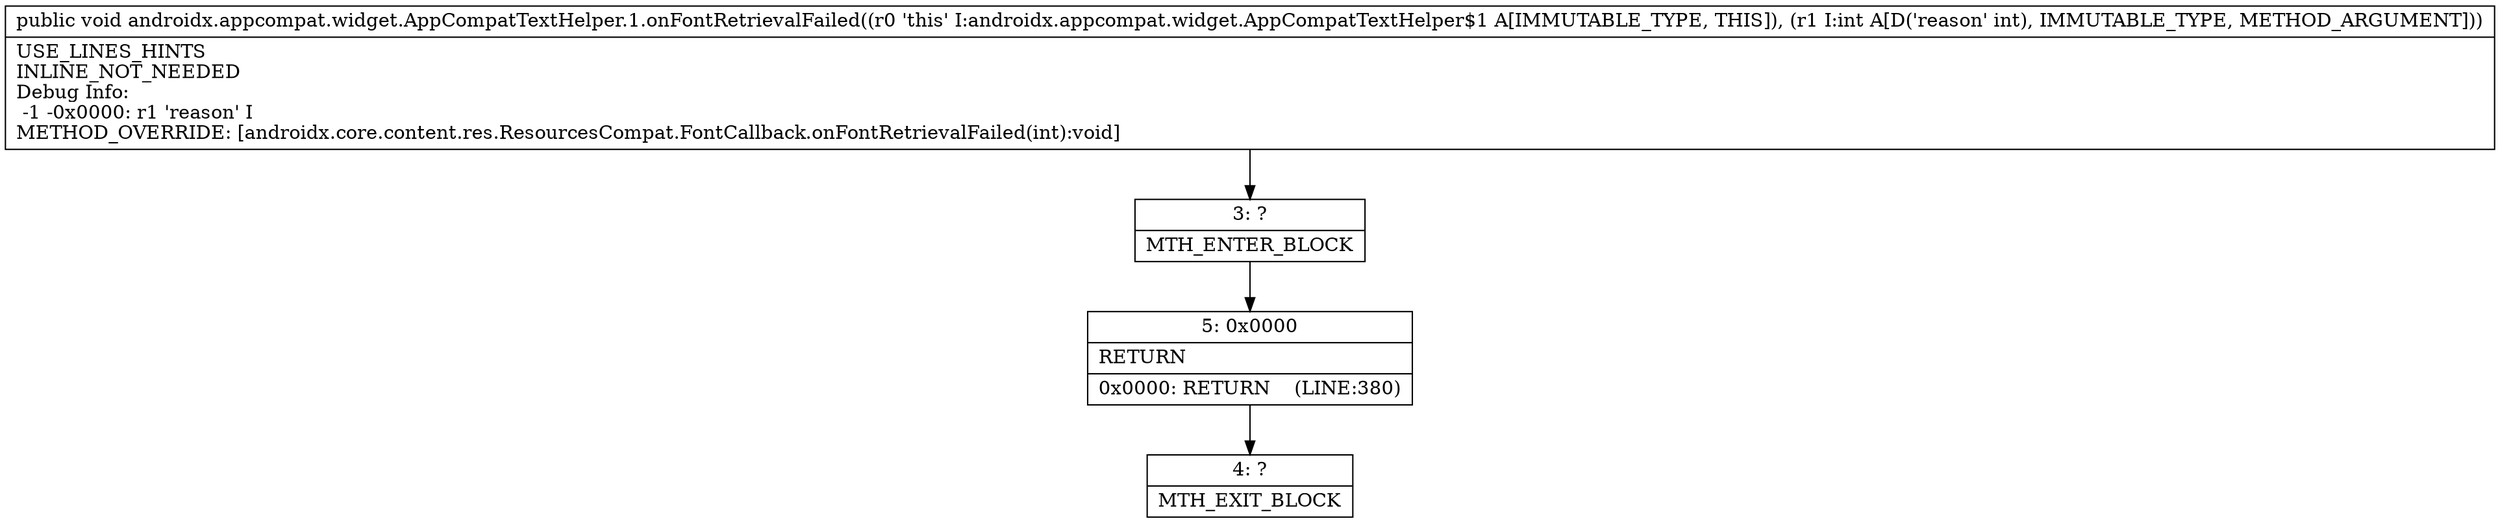 digraph "CFG forandroidx.appcompat.widget.AppCompatTextHelper.1.onFontRetrievalFailed(I)V" {
Node_3 [shape=record,label="{3\:\ ?|MTH_ENTER_BLOCK\l}"];
Node_5 [shape=record,label="{5\:\ 0x0000|RETURN\l|0x0000: RETURN    (LINE:380)\l}"];
Node_4 [shape=record,label="{4\:\ ?|MTH_EXIT_BLOCK\l}"];
MethodNode[shape=record,label="{public void androidx.appcompat.widget.AppCompatTextHelper.1.onFontRetrievalFailed((r0 'this' I:androidx.appcompat.widget.AppCompatTextHelper$1 A[IMMUTABLE_TYPE, THIS]), (r1 I:int A[D('reason' int), IMMUTABLE_TYPE, METHOD_ARGUMENT]))  | USE_LINES_HINTS\lINLINE_NOT_NEEDED\lDebug Info:\l  \-1 \-0x0000: r1 'reason' I\lMETHOD_OVERRIDE: [androidx.core.content.res.ResourcesCompat.FontCallback.onFontRetrievalFailed(int):void]\l}"];
MethodNode -> Node_3;Node_3 -> Node_5;
Node_5 -> Node_4;
}

